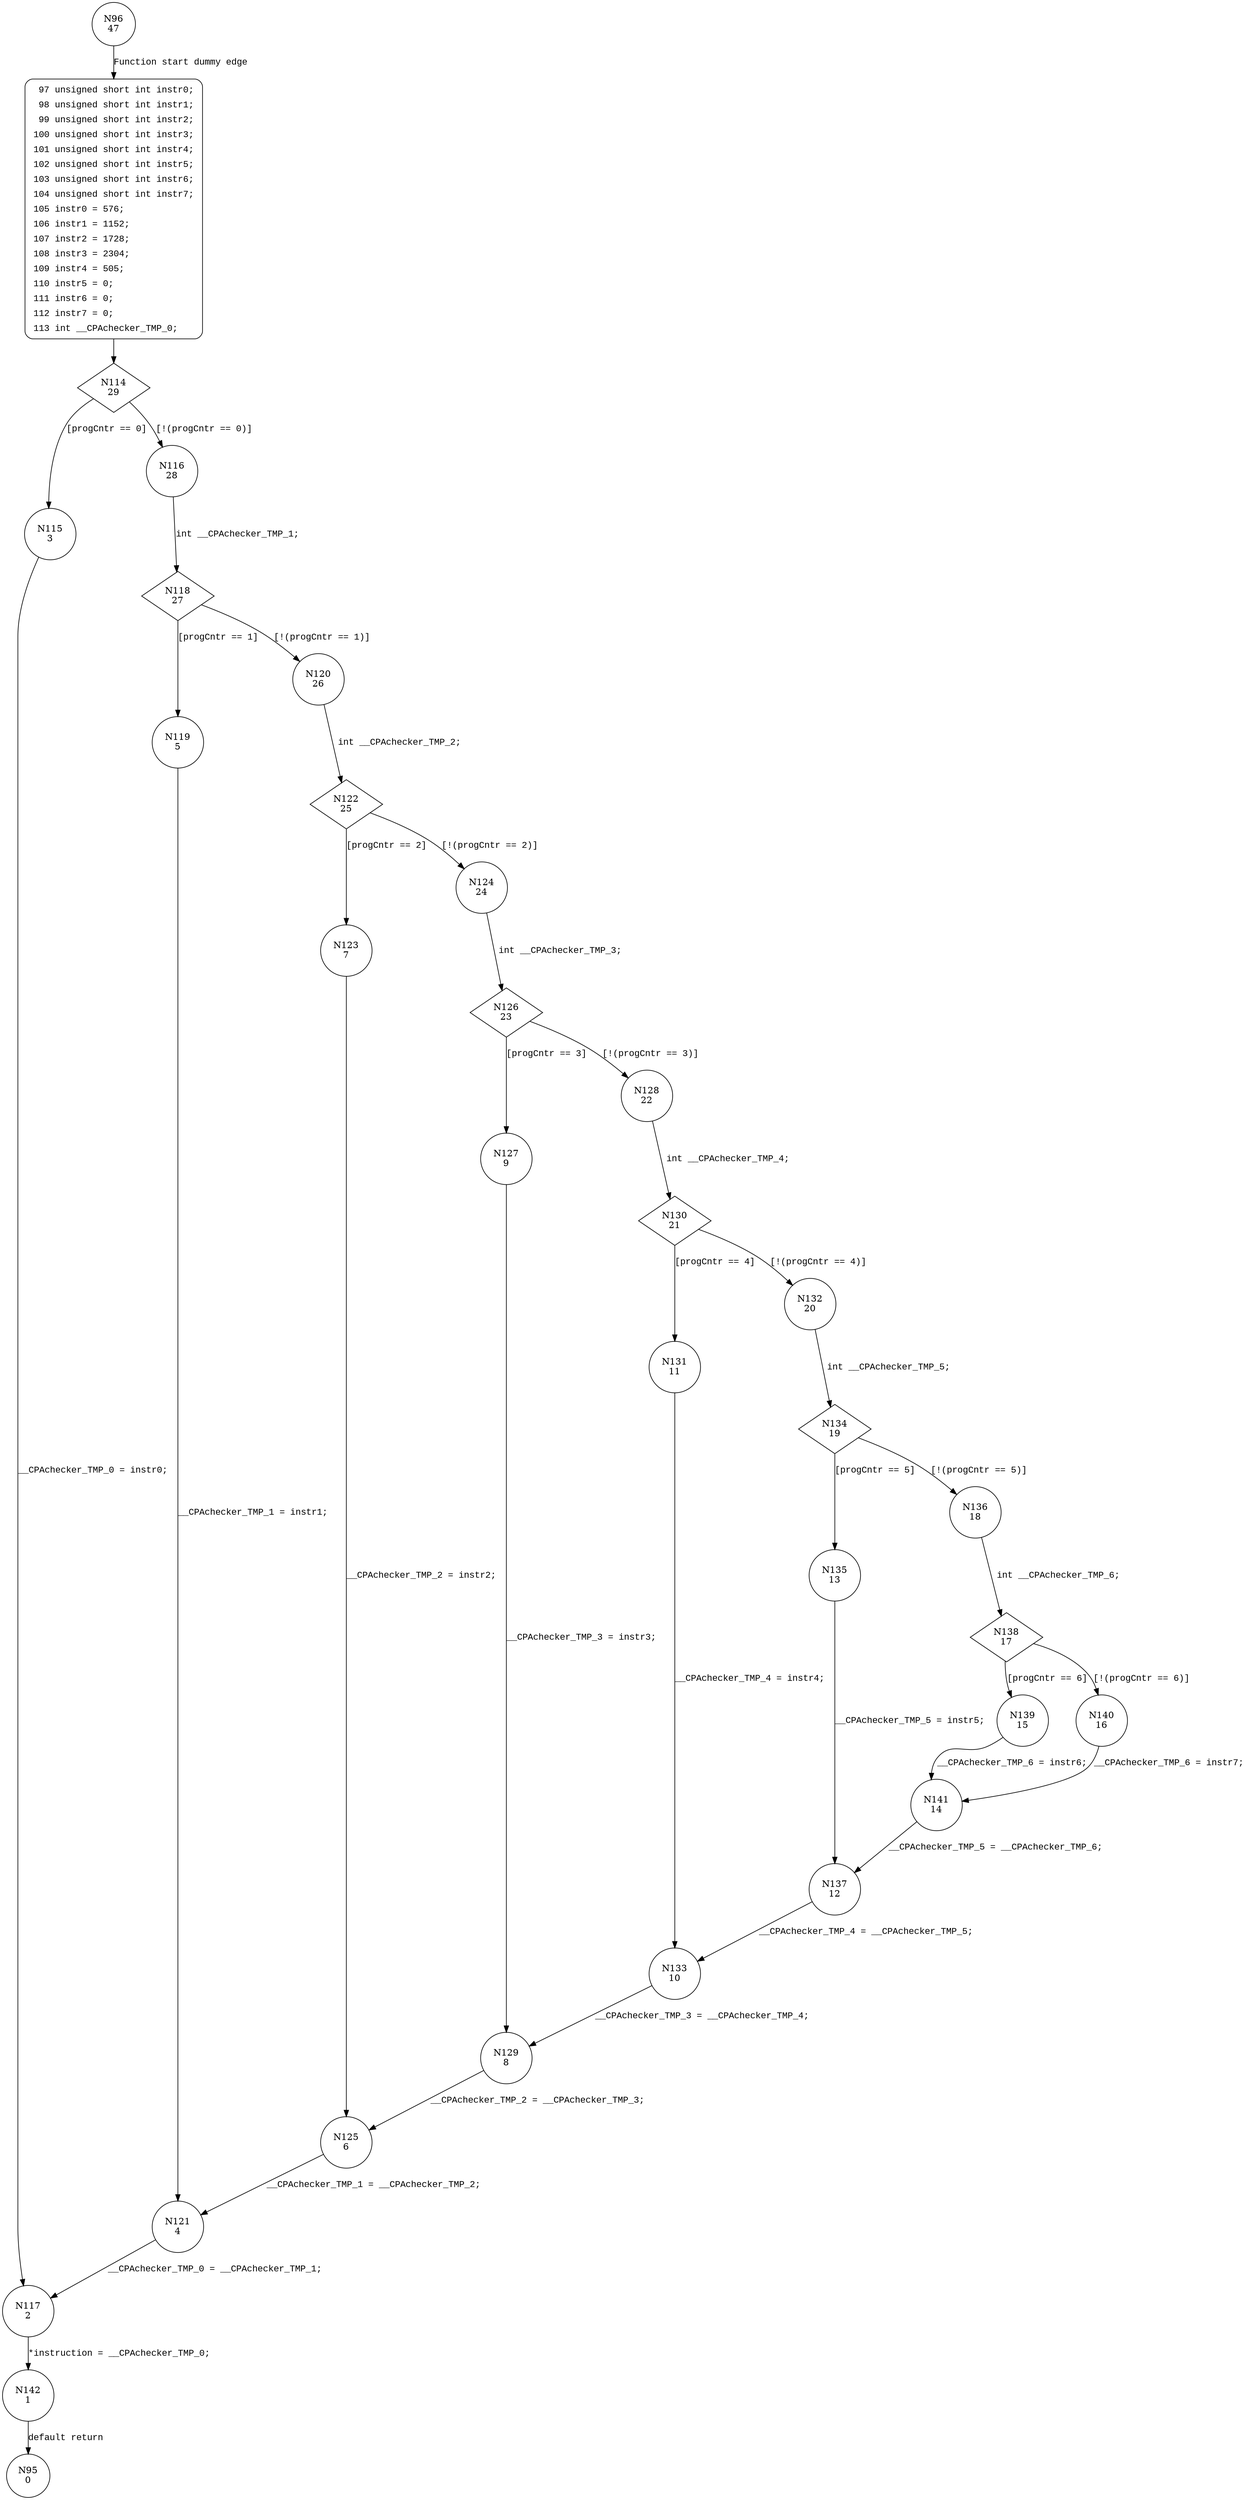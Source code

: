 digraph program {
96 [shape="circle" label="N96\n47"]
97 [shape="circle" label="N97\n46"]
114 [shape="diamond" label="N114\n29"]
115 [shape="circle" label="N115\n3"]
116 [shape="circle" label="N116\n28"]
118 [shape="diamond" label="N118\n27"]
119 [shape="circle" label="N119\n5"]
120 [shape="circle" label="N120\n26"]
122 [shape="diamond" label="N122\n25"]
123 [shape="circle" label="N123\n7"]
124 [shape="circle" label="N124\n24"]
126 [shape="diamond" label="N126\n23"]
127 [shape="circle" label="N127\n9"]
128 [shape="circle" label="N128\n22"]
130 [shape="diamond" label="N130\n21"]
131 [shape="circle" label="N131\n11"]
132 [shape="circle" label="N132\n20"]
134 [shape="diamond" label="N134\n19"]
135 [shape="circle" label="N135\n13"]
136 [shape="circle" label="N136\n18"]
138 [shape="diamond" label="N138\n17"]
139 [shape="circle" label="N139\n15"]
140 [shape="circle" label="N140\n16"]
141 [shape="circle" label="N141\n14"]
137 [shape="circle" label="N137\n12"]
133 [shape="circle" label="N133\n10"]
129 [shape="circle" label="N129\n8"]
125 [shape="circle" label="N125\n6"]
121 [shape="circle" label="N121\n4"]
117 [shape="circle" label="N117\n2"]
142 [shape="circle" label="N142\n1"]
95 [shape="circle" label="N95\n0"]
97 [style="filled,bold" penwidth="1" fillcolor="white" fontname="Courier New" shape="Mrecord" label=<<table border="0" cellborder="0" cellpadding="3" bgcolor="white"><tr><td align="right">97</td><td align="left">unsigned short int instr0;</td></tr><tr><td align="right">98</td><td align="left">unsigned short int instr1;</td></tr><tr><td align="right">99</td><td align="left">unsigned short int instr2;</td></tr><tr><td align="right">100</td><td align="left">unsigned short int instr3;</td></tr><tr><td align="right">101</td><td align="left">unsigned short int instr4;</td></tr><tr><td align="right">102</td><td align="left">unsigned short int instr5;</td></tr><tr><td align="right">103</td><td align="left">unsigned short int instr6;</td></tr><tr><td align="right">104</td><td align="left">unsigned short int instr7;</td></tr><tr><td align="right">105</td><td align="left">instr0 = 576;</td></tr><tr><td align="right">106</td><td align="left">instr1 = 1152;</td></tr><tr><td align="right">107</td><td align="left">instr2 = 1728;</td></tr><tr><td align="right">108</td><td align="left">instr3 = 2304;</td></tr><tr><td align="right">109</td><td align="left">instr4 = 505;</td></tr><tr><td align="right">110</td><td align="left">instr5 = 0;</td></tr><tr><td align="right">111</td><td align="left">instr6 = 0;</td></tr><tr><td align="right">112</td><td align="left">instr7 = 0;</td></tr><tr><td align="right">113</td><td align="left">int __CPAchecker_TMP_0;</td></tr></table>>]
97 -> 114[label=""]
96 -> 97 [label="Function start dummy edge" fontname="Courier New"]
114 -> 115 [label="[progCntr == 0]" fontname="Courier New"]
114 -> 116 [label="[!(progCntr == 0)]" fontname="Courier New"]
118 -> 119 [label="[progCntr == 1]" fontname="Courier New"]
118 -> 120 [label="[!(progCntr == 1)]" fontname="Courier New"]
122 -> 123 [label="[progCntr == 2]" fontname="Courier New"]
122 -> 124 [label="[!(progCntr == 2)]" fontname="Courier New"]
126 -> 127 [label="[progCntr == 3]" fontname="Courier New"]
126 -> 128 [label="[!(progCntr == 3)]" fontname="Courier New"]
130 -> 131 [label="[progCntr == 4]" fontname="Courier New"]
130 -> 132 [label="[!(progCntr == 4)]" fontname="Courier New"]
134 -> 135 [label="[progCntr == 5]" fontname="Courier New"]
134 -> 136 [label="[!(progCntr == 5)]" fontname="Courier New"]
138 -> 139 [label="[progCntr == 6]" fontname="Courier New"]
138 -> 140 [label="[!(progCntr == 6)]" fontname="Courier New"]
141 -> 137 [label="__CPAchecker_TMP_5 = __CPAchecker_TMP_6;" fontname="Courier New"]
137 -> 133 [label="__CPAchecker_TMP_4 = __CPAchecker_TMP_5;" fontname="Courier New"]
133 -> 129 [label="__CPAchecker_TMP_3 = __CPAchecker_TMP_4;" fontname="Courier New"]
129 -> 125 [label="__CPAchecker_TMP_2 = __CPAchecker_TMP_3;" fontname="Courier New"]
125 -> 121 [label="__CPAchecker_TMP_1 = __CPAchecker_TMP_2;" fontname="Courier New"]
121 -> 117 [label="__CPAchecker_TMP_0 = __CPAchecker_TMP_1;" fontname="Courier New"]
117 -> 142 [label="*instruction = __CPAchecker_TMP_0;" fontname="Courier New"]
139 -> 141 [label="__CPAchecker_TMP_6 = instr6;" fontname="Courier New"]
131 -> 133 [label="__CPAchecker_TMP_4 = instr4;" fontname="Courier New"]
123 -> 125 [label="__CPAchecker_TMP_2 = instr2;" fontname="Courier New"]
115 -> 117 [label="__CPAchecker_TMP_0 = instr0;" fontname="Courier New"]
116 -> 118 [label="int __CPAchecker_TMP_1;" fontname="Courier New"]
120 -> 122 [label="int __CPAchecker_TMP_2;" fontname="Courier New"]
124 -> 126 [label="int __CPAchecker_TMP_3;" fontname="Courier New"]
128 -> 130 [label="int __CPAchecker_TMP_4;" fontname="Courier New"]
132 -> 134 [label="int __CPAchecker_TMP_5;" fontname="Courier New"]
136 -> 138 [label="int __CPAchecker_TMP_6;" fontname="Courier New"]
140 -> 141 [label="__CPAchecker_TMP_6 = instr7;" fontname="Courier New"]
142 -> 95 [label="default return" fontname="Courier New"]
135 -> 137 [label="__CPAchecker_TMP_5 = instr5;" fontname="Courier New"]
127 -> 129 [label="__CPAchecker_TMP_3 = instr3;" fontname="Courier New"]
119 -> 121 [label="__CPAchecker_TMP_1 = instr1;" fontname="Courier New"]
}